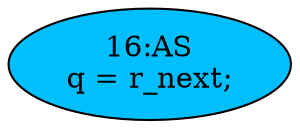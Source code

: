 strict digraph "" {
	node [label="\N"];
	"16:AS"	[ast="<pyverilog.vparser.ast.Assign object at 0x7ffb8deb79d0>",
		def_var="['q']",
		fillcolor=deepskyblue,
		label="16:AS
q = r_next;",
		statements="[]",
		style=filled,
		typ=Assign,
		use_var="['r_next']"];
}
